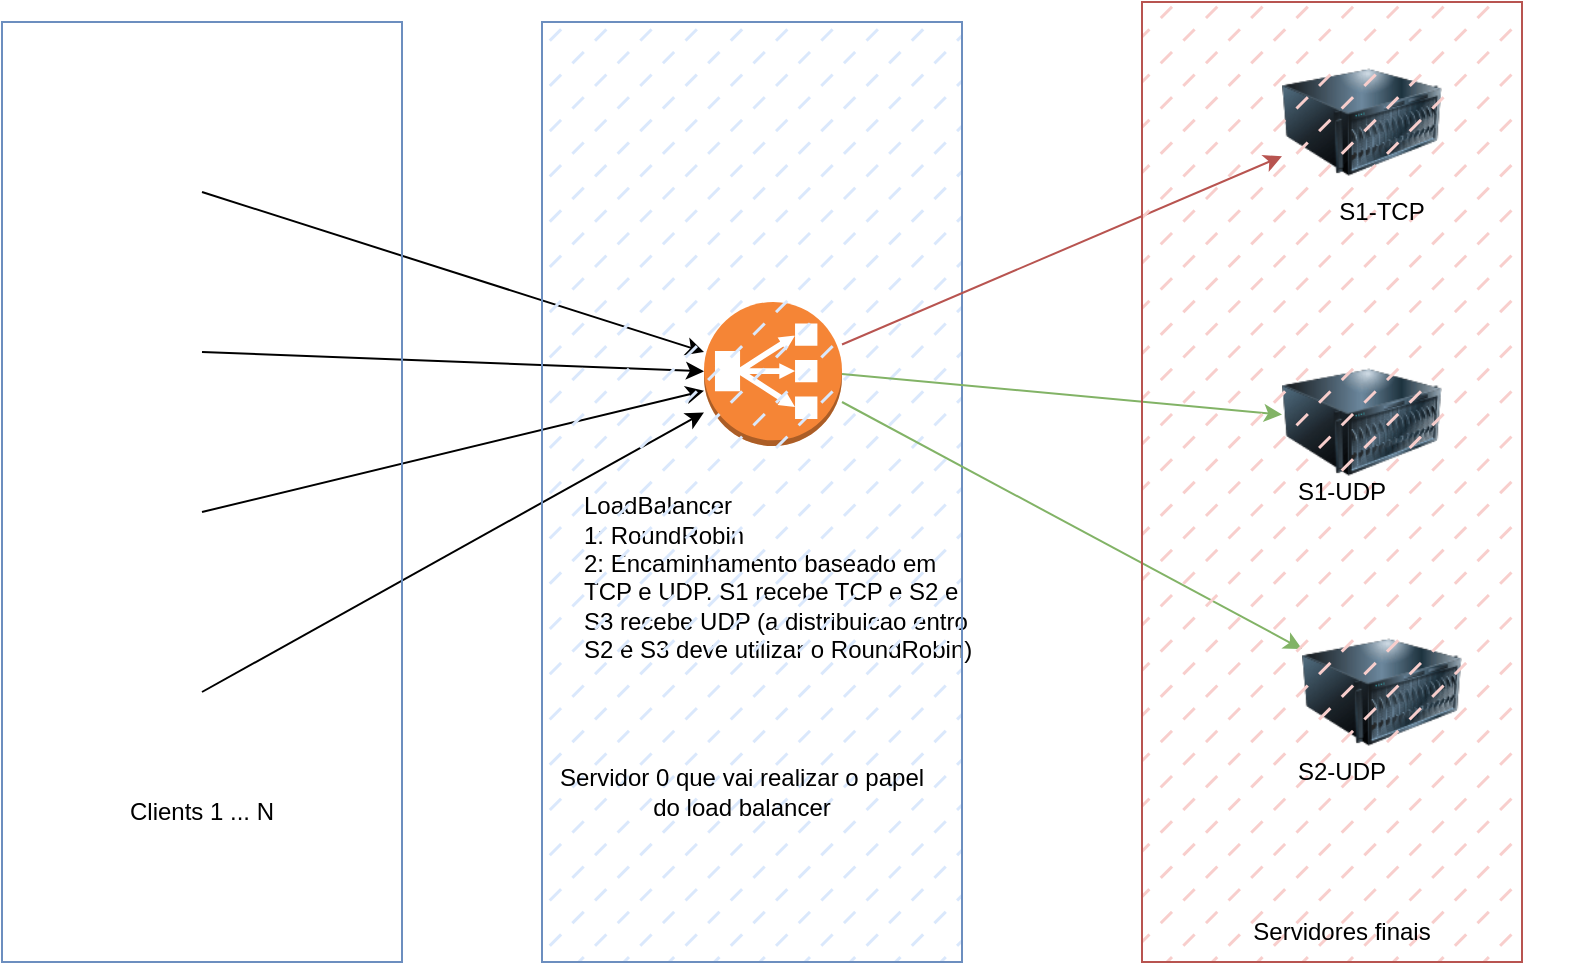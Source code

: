 <mxfile version="20.8.20" type="github">
  <diagram name="Page-1" id="eXYgX19miPTjOkvQ2oGc">
    <mxGraphModel dx="1195" dy="673" grid="1" gridSize="10" guides="1" tooltips="1" connect="1" arrows="1" fold="1" page="1" pageScale="1" pageWidth="850" pageHeight="1100" math="0" shadow="0">
      <root>
        <mxCell id="0" />
        <mxCell id="1" parent="0" />
        <mxCell id="3jj57jGjVhaqsbXVMxN_-1" value="" style="shape=image;html=1;verticalAlign=top;verticalLabelPosition=bottom;labelBackgroundColor=#ffffff;imageAspect=0;aspect=fixed;image=https://cdn4.iconfinder.com/data/icons/internet-networking-and-communication-glyph-24/24/Clients_communication_discussion_social_media_users_1-128.png" vertex="1" parent="1">
          <mxGeometry x="90" y="200" width="50" height="50" as="geometry" />
        </mxCell>
        <mxCell id="3jj57jGjVhaqsbXVMxN_-2" value="" style="shape=image;html=1;verticalAlign=top;verticalLabelPosition=bottom;labelBackgroundColor=#ffffff;imageAspect=0;aspect=fixed;image=https://cdn4.iconfinder.com/data/icons/internet-networking-and-communication-glyph-24/24/Clients_communication_discussion_social_media_users_1-128.png" vertex="1" parent="1">
          <mxGeometry x="90" y="280" width="50" height="50" as="geometry" />
        </mxCell>
        <mxCell id="3jj57jGjVhaqsbXVMxN_-3" value="" style="shape=image;html=1;verticalAlign=top;verticalLabelPosition=bottom;labelBackgroundColor=#ffffff;imageAspect=0;aspect=fixed;image=https://cdn4.iconfinder.com/data/icons/internet-networking-and-communication-glyph-24/24/Clients_communication_discussion_social_media_users_1-128.png" vertex="1" parent="1">
          <mxGeometry x="90" y="360" width="50" height="50" as="geometry" />
        </mxCell>
        <mxCell id="3jj57jGjVhaqsbXVMxN_-4" value="" style="shape=image;html=1;verticalAlign=top;verticalLabelPosition=bottom;labelBackgroundColor=#ffffff;imageAspect=0;aspect=fixed;image=https://cdn4.iconfinder.com/data/icons/internet-networking-and-communication-glyph-24/24/Clients_communication_discussion_social_media_users_1-128.png" vertex="1" parent="1">
          <mxGeometry x="90" y="450" width="50" height="50" as="geometry" />
        </mxCell>
        <mxCell id="3jj57jGjVhaqsbXVMxN_-5" value="" style="outlineConnect=0;dashed=0;verticalLabelPosition=bottom;verticalAlign=top;align=center;html=1;shape=mxgraph.aws3.classic_load_balancer;fillColor=#F58536;gradientColor=none;" vertex="1" parent="1">
          <mxGeometry x="391" y="280" width="69" height="72" as="geometry" />
        </mxCell>
        <mxCell id="3jj57jGjVhaqsbXVMxN_-6" value="" style="endArrow=classic;html=1;rounded=0;exitX=1;exitY=0.5;exitDx=0;exitDy=0;" edge="1" parent="1" source="3jj57jGjVhaqsbXVMxN_-4" target="3jj57jGjVhaqsbXVMxN_-5">
          <mxGeometry width="50" height="50" relative="1" as="geometry">
            <mxPoint x="400" y="470" as="sourcePoint" />
            <mxPoint x="360" y="430" as="targetPoint" />
          </mxGeometry>
        </mxCell>
        <mxCell id="3jj57jGjVhaqsbXVMxN_-7" value="" style="endArrow=classic;html=1;rounded=0;exitX=1;exitY=0.5;exitDx=0;exitDy=0;" edge="1" parent="1" source="3jj57jGjVhaqsbXVMxN_-1" target="3jj57jGjVhaqsbXVMxN_-5">
          <mxGeometry width="50" height="50" relative="1" as="geometry">
            <mxPoint x="200" y="250" as="sourcePoint" />
            <mxPoint x="250" y="200" as="targetPoint" />
          </mxGeometry>
        </mxCell>
        <mxCell id="3jj57jGjVhaqsbXVMxN_-8" value="" style="endArrow=classic;html=1;rounded=0;exitX=1;exitY=0.5;exitDx=0;exitDy=0;" edge="1" parent="1" source="3jj57jGjVhaqsbXVMxN_-2" target="3jj57jGjVhaqsbXVMxN_-5">
          <mxGeometry width="50" height="50" relative="1" as="geometry">
            <mxPoint x="180" y="338" as="sourcePoint" />
            <mxPoint x="230" y="288" as="targetPoint" />
          </mxGeometry>
        </mxCell>
        <mxCell id="3jj57jGjVhaqsbXVMxN_-9" value="" style="endArrow=classic;html=1;rounded=0;exitX=1;exitY=0.5;exitDx=0;exitDy=0;" edge="1" parent="1" source="3jj57jGjVhaqsbXVMxN_-3" target="3jj57jGjVhaqsbXVMxN_-5">
          <mxGeometry width="50" height="50" relative="1" as="geometry">
            <mxPoint x="210" y="390" as="sourcePoint" />
            <mxPoint x="260" y="340" as="targetPoint" />
          </mxGeometry>
        </mxCell>
        <mxCell id="3jj57jGjVhaqsbXVMxN_-11" value="" style="rounded=0;whiteSpace=wrap;html=1;fillColor=none;strokeColor=#6c8ebf;gradientColor=#7ea6e0;" vertex="1" parent="1">
          <mxGeometry x="40" y="140" width="200" height="470" as="geometry" />
        </mxCell>
        <mxCell id="3jj57jGjVhaqsbXVMxN_-12" value="Clients 1 ... N" style="text;html=1;strokeColor=none;fillColor=none;align=center;verticalAlign=middle;whiteSpace=wrap;rounded=0;" vertex="1" parent="1">
          <mxGeometry x="40" y="520" width="200" height="30" as="geometry" />
        </mxCell>
        <mxCell id="3jj57jGjVhaqsbXVMxN_-14" value="&lt;div style=&quot;text-align: left;&quot;&gt;&lt;span style=&quot;background-color: initial;&quot;&gt;LoadBalancer&lt;/span&gt;&lt;/div&gt;&lt;div style=&quot;text-align: left;&quot;&gt;&lt;span style=&quot;background-color: initial;&quot;&gt;1: RoundRobin&lt;/span&gt;&lt;/div&gt;&lt;div style=&quot;text-align: left;&quot;&gt;&lt;span style=&quot;background-color: initial;&quot;&gt;2: Encaminhamento baseado em TCP e UDP. S1 recebe TCP e S2 e S3 recebe UDP (a distribuicao entro S2 e S3 deve utilizar o RoundRobin)&lt;/span&gt;&lt;/div&gt;&lt;div style=&quot;text-align: left;&quot;&gt;&lt;span style=&quot;background-color: initial;&quot;&gt;&lt;br&gt;&lt;/span&gt;&lt;/div&gt;" style="text;html=1;strokeColor=none;fillColor=none;align=center;verticalAlign=middle;whiteSpace=wrap;rounded=0;" vertex="1" parent="1">
          <mxGeometry x="330" y="370" width="200" height="110" as="geometry" />
        </mxCell>
        <mxCell id="3jj57jGjVhaqsbXVMxN_-17" value="" style="rounded=0;whiteSpace=wrap;html=1;fillColor=#dae8fc;gradientColor=none;strokeColor=#6c8ebf;fillStyle=dashed;" vertex="1" parent="1">
          <mxGeometry x="310" y="140" width="210" height="470" as="geometry" />
        </mxCell>
        <mxCell id="3jj57jGjVhaqsbXVMxN_-18" value="Servidor 0 que vai realizar o papel&lt;br&gt;do load balancer" style="text;html=1;strokeColor=none;fillColor=none;align=center;verticalAlign=middle;whiteSpace=wrap;rounded=0;" vertex="1" parent="1">
          <mxGeometry x="310" y="510" width="200" height="30" as="geometry" />
        </mxCell>
        <mxCell id="3jj57jGjVhaqsbXVMxN_-19" value="" style="image;html=1;image=img/lib/clip_art/computers/Server_128x128.png;fillStyle=dashed;fillColor=none;gradientColor=none;" vertex="1" parent="1">
          <mxGeometry x="680" y="150" width="80" height="80" as="geometry" />
        </mxCell>
        <mxCell id="3jj57jGjVhaqsbXVMxN_-20" value="" style="image;html=1;image=img/lib/clip_art/computers/Server_128x128.png;fillStyle=dashed;fillColor=none;gradientColor=none;" vertex="1" parent="1">
          <mxGeometry x="680" y="300" width="80" height="80" as="geometry" />
        </mxCell>
        <mxCell id="3jj57jGjVhaqsbXVMxN_-21" value="" style="image;html=1;image=img/lib/clip_art/computers/Server_128x128.png;fillStyle=dashed;fillColor=none;gradientColor=none;" vertex="1" parent="1">
          <mxGeometry x="690" y="435" width="80" height="80" as="geometry" />
        </mxCell>
        <mxCell id="3jj57jGjVhaqsbXVMxN_-22" value="" style="endArrow=classic;html=1;rounded=0;fillColor=#f8cecc;gradientColor=#ea6b66;strokeColor=#b85450;" edge="1" parent="1" source="3jj57jGjVhaqsbXVMxN_-5" target="3jj57jGjVhaqsbXVMxN_-19">
          <mxGeometry width="50" height="50" relative="1" as="geometry">
            <mxPoint x="640" y="280" as="sourcePoint" />
            <mxPoint x="630" y="210" as="targetPoint" />
          </mxGeometry>
        </mxCell>
        <mxCell id="3jj57jGjVhaqsbXVMxN_-23" value="" style="endArrow=classic;html=1;rounded=0;exitX=1;exitY=0.5;exitDx=0;exitDy=0;exitPerimeter=0;fillColor=#d5e8d4;gradientColor=#97d077;strokeColor=#82b366;" edge="1" parent="1" source="3jj57jGjVhaqsbXVMxN_-5" target="3jj57jGjVhaqsbXVMxN_-20">
          <mxGeometry width="50" height="50" relative="1" as="geometry">
            <mxPoint x="460" y="330" as="sourcePoint" />
            <mxPoint x="450" y="360" as="targetPoint" />
          </mxGeometry>
        </mxCell>
        <mxCell id="3jj57jGjVhaqsbXVMxN_-24" value="" style="endArrow=classic;html=1;rounded=0;fillColor=#d5e8d4;gradientColor=#97d077;strokeColor=#82b366;" edge="1" parent="1" target="3jj57jGjVhaqsbXVMxN_-21">
          <mxGeometry width="50" height="50" relative="1" as="geometry">
            <mxPoint x="460" y="330" as="sourcePoint" />
            <mxPoint x="450" y="360" as="targetPoint" />
          </mxGeometry>
        </mxCell>
        <mxCell id="3jj57jGjVhaqsbXVMxN_-25" value="" style="rounded=0;whiteSpace=wrap;html=1;fillStyle=dashed;fillColor=#f8cecc;gradientColor=none;strokeColor=#b85450;" vertex="1" parent="1">
          <mxGeometry x="610" y="130" width="190" height="480" as="geometry" />
        </mxCell>
        <mxCell id="3jj57jGjVhaqsbXVMxN_-26" value="Servidores finais" style="text;html=1;strokeColor=none;fillColor=none;align=center;verticalAlign=middle;whiteSpace=wrap;rounded=0;" vertex="1" parent="1">
          <mxGeometry x="610" y="580" width="200" height="30" as="geometry" />
        </mxCell>
        <mxCell id="3jj57jGjVhaqsbXVMxN_-27" value="S1-TCP" style="text;html=1;strokeColor=none;fillColor=none;align=center;verticalAlign=middle;whiteSpace=wrap;rounded=0;" vertex="1" parent="1">
          <mxGeometry x="630" y="220" width="200" height="30" as="geometry" />
        </mxCell>
        <mxCell id="3jj57jGjVhaqsbXVMxN_-28" value="S1-UDP" style="text;html=1;strokeColor=none;fillColor=none;align=center;verticalAlign=middle;whiteSpace=wrap;rounded=0;" vertex="1" parent="1">
          <mxGeometry x="610" y="360" width="200" height="30" as="geometry" />
        </mxCell>
        <mxCell id="3jj57jGjVhaqsbXVMxN_-29" value="S2-UDP" style="text;html=1;strokeColor=none;fillColor=none;align=center;verticalAlign=middle;whiteSpace=wrap;rounded=0;" vertex="1" parent="1">
          <mxGeometry x="610" y="500" width="200" height="30" as="geometry" />
        </mxCell>
      </root>
    </mxGraphModel>
  </diagram>
</mxfile>
